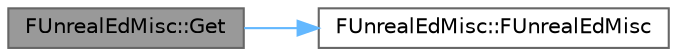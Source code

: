 digraph "FUnrealEdMisc::Get"
{
 // INTERACTIVE_SVG=YES
 // LATEX_PDF_SIZE
  bgcolor="transparent";
  edge [fontname=Helvetica,fontsize=10,labelfontname=Helvetica,labelfontsize=10];
  node [fontname=Helvetica,fontsize=10,shape=box,height=0.2,width=0.4];
  rankdir="LR";
  Node1 [id="Node000001",label="FUnrealEdMisc::Get",height=0.2,width=0.4,color="gray40", fillcolor="grey60", style="filled", fontcolor="black",tooltip="Singleton accessor."];
  Node1 -> Node2 [id="edge1_Node000001_Node000002",color="steelblue1",style="solid",tooltip=" "];
  Node2 [id="Node000002",label="FUnrealEdMisc::FUnrealEdMisc",height=0.2,width=0.4,color="grey40", fillcolor="white", style="filled",URL="$d7/d2c/classFUnrealEdMisc.html#ac30d650d64ee2dd16c835aab9c51bc0d",tooltip="Constructor, private - use Get() function."];
}
